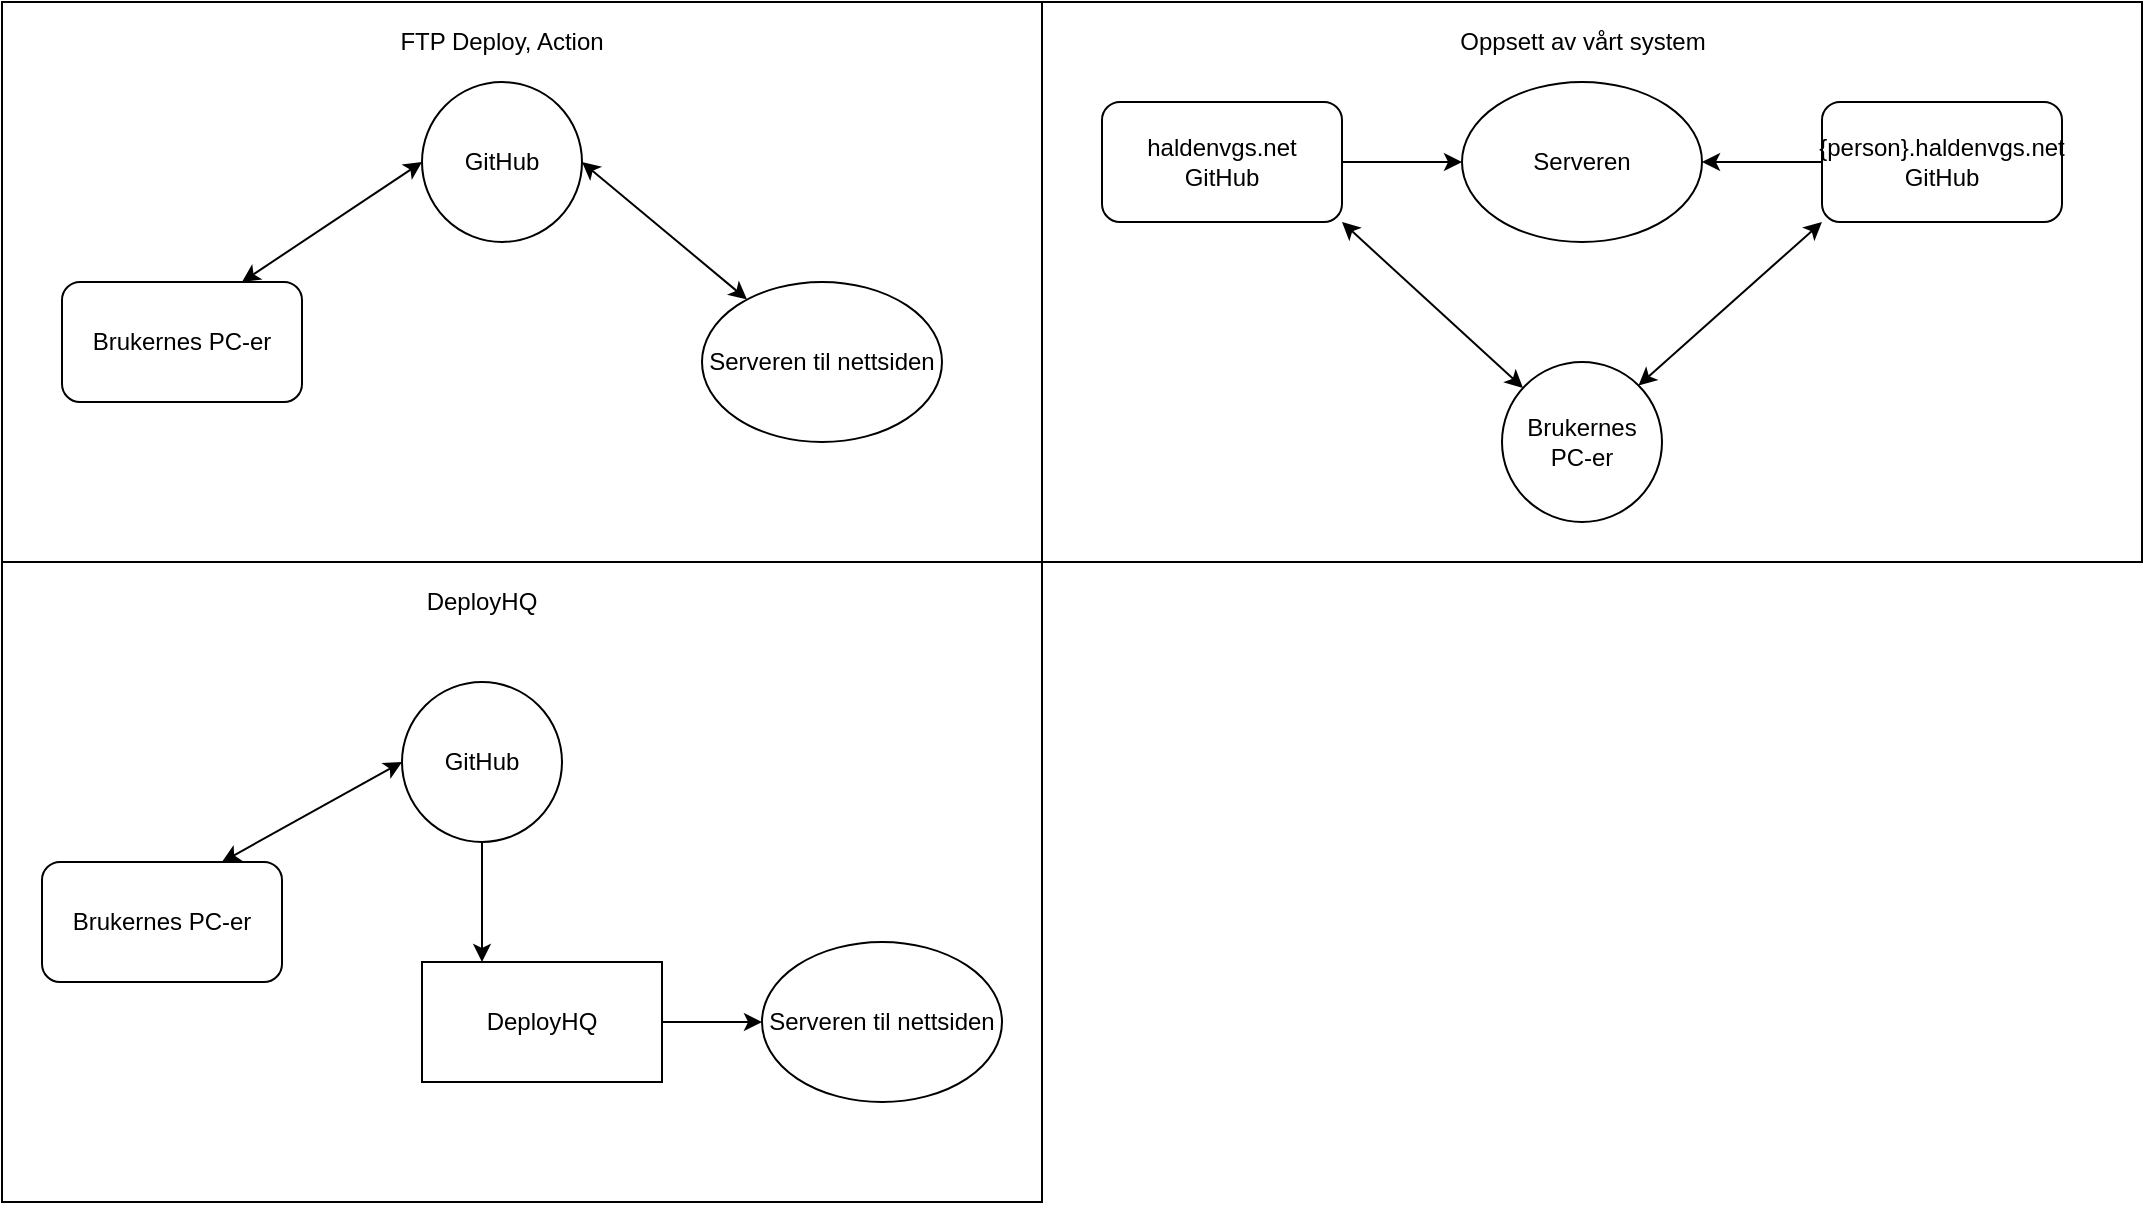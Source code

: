 <mxfile version="14.0.5" type="github">
  <diagram id="y_WF_16KQtRQDIBRnhdE" name="Page-1">
    <mxGraphModel dx="593" dy="313" grid="1" gridSize="10" guides="1" tooltips="1" connect="1" arrows="1" fold="1" page="1" pageScale="1" pageWidth="827" pageHeight="1169" math="0" shadow="0">
      <root>
        <mxCell id="0" />
        <mxCell id="1" parent="0" />
        <mxCell id="7FFGkzslIpYDyRtVSVUZ-22" value="" style="rounded=0;whiteSpace=wrap;html=1;" parent="1" vertex="1">
          <mxGeometry width="520" height="280" as="geometry" />
        </mxCell>
        <mxCell id="7FFGkzslIpYDyRtVSVUZ-19" value="" style="rounded=0;whiteSpace=wrap;html=1;" parent="1" vertex="1">
          <mxGeometry y="280" width="520" height="320" as="geometry" />
        </mxCell>
        <mxCell id="7FFGkzslIpYDyRtVSVUZ-21" value="DeployHQ" style="text;html=1;strokeColor=none;fillColor=none;align=center;verticalAlign=middle;whiteSpace=wrap;rounded=0;" parent="1" vertex="1">
          <mxGeometry x="220" y="290" width="40" height="20" as="geometry" />
        </mxCell>
        <mxCell id="7FFGkzslIpYDyRtVSVUZ-23" value="" style="group" parent="1" vertex="1" connectable="0">
          <mxGeometry x="30" y="40" width="440" height="180" as="geometry" />
        </mxCell>
        <mxCell id="7FFGkzslIpYDyRtVSVUZ-2" value="Brukernes PC-er" style="rounded=1;whiteSpace=wrap;html=1;" parent="7FFGkzslIpYDyRtVSVUZ-23" vertex="1">
          <mxGeometry y="100" width="120" height="60" as="geometry" />
        </mxCell>
        <mxCell id="7FFGkzslIpYDyRtVSVUZ-3" value="Serveren til nettsiden" style="ellipse;whiteSpace=wrap;html=1;" parent="7FFGkzslIpYDyRtVSVUZ-23" vertex="1">
          <mxGeometry x="320" y="100" width="120" height="80" as="geometry" />
        </mxCell>
        <mxCell id="7FFGkzslIpYDyRtVSVUZ-4" value="GitHub" style="ellipse;whiteSpace=wrap;html=1;aspect=fixed;" parent="7FFGkzslIpYDyRtVSVUZ-23" vertex="1">
          <mxGeometry x="180" width="80" height="80" as="geometry" />
        </mxCell>
        <mxCell id="7FFGkzslIpYDyRtVSVUZ-6" value="" style="endArrow=classic;startArrow=classic;html=1;exitX=0.75;exitY=0;exitDx=0;exitDy=0;entryX=0;entryY=0.5;entryDx=0;entryDy=0;" parent="7FFGkzslIpYDyRtVSVUZ-23" source="7FFGkzslIpYDyRtVSVUZ-2" target="7FFGkzslIpYDyRtVSVUZ-4" edge="1">
          <mxGeometry width="50" height="50" relative="1" as="geometry">
            <mxPoint x="80" y="80" as="sourcePoint" />
            <mxPoint x="130" y="30" as="targetPoint" />
          </mxGeometry>
        </mxCell>
        <mxCell id="7FFGkzslIpYDyRtVSVUZ-7" value="" style="endArrow=classic;startArrow=classic;html=1;entryX=1;entryY=0.5;entryDx=0;entryDy=0;" parent="7FFGkzslIpYDyRtVSVUZ-23" source="7FFGkzslIpYDyRtVSVUZ-3" target="7FFGkzslIpYDyRtVSVUZ-4" edge="1">
          <mxGeometry width="50" height="50" relative="1" as="geometry">
            <mxPoint x="250" y="150" as="sourcePoint" />
            <mxPoint x="300" y="100" as="targetPoint" />
          </mxGeometry>
        </mxCell>
        <mxCell id="7FFGkzslIpYDyRtVSVUZ-24" value="" style="group" parent="1" vertex="1" connectable="0">
          <mxGeometry x="20" y="340" width="480" height="210" as="geometry" />
        </mxCell>
        <mxCell id="7FFGkzslIpYDyRtVSVUZ-8" value="Brukernes PC-er" style="rounded=1;whiteSpace=wrap;html=1;" parent="7FFGkzslIpYDyRtVSVUZ-24" vertex="1">
          <mxGeometry y="90" width="120" height="60" as="geometry" />
        </mxCell>
        <mxCell id="7FFGkzslIpYDyRtVSVUZ-9" value="Serveren til nettsiden" style="ellipse;whiteSpace=wrap;html=1;" parent="7FFGkzslIpYDyRtVSVUZ-24" vertex="1">
          <mxGeometry x="360" y="130" width="120" height="80" as="geometry" />
        </mxCell>
        <mxCell id="7FFGkzslIpYDyRtVSVUZ-10" value="GitHub" style="ellipse;whiteSpace=wrap;html=1;aspect=fixed;" parent="7FFGkzslIpYDyRtVSVUZ-24" vertex="1">
          <mxGeometry x="180" width="80" height="80" as="geometry" />
        </mxCell>
        <mxCell id="7FFGkzslIpYDyRtVSVUZ-11" value="" style="endArrow=classic;startArrow=classic;html=1;exitX=0.75;exitY=0;exitDx=0;exitDy=0;entryX=0;entryY=0.5;entryDx=0;entryDy=0;" parent="7FFGkzslIpYDyRtVSVUZ-24" source="7FFGkzslIpYDyRtVSVUZ-8" target="7FFGkzslIpYDyRtVSVUZ-10" edge="1">
          <mxGeometry width="50" height="50" relative="1" as="geometry">
            <mxPoint x="130" y="60" as="sourcePoint" />
            <mxPoint x="180" y="10" as="targetPoint" />
          </mxGeometry>
        </mxCell>
        <mxCell id="7FFGkzslIpYDyRtVSVUZ-15" style="edgeStyle=orthogonalEdgeStyle;rounded=0;orthogonalLoop=1;jettySize=auto;html=1;exitX=1;exitY=0.5;exitDx=0;exitDy=0;entryX=0;entryY=0.5;entryDx=0;entryDy=0;" parent="7FFGkzslIpYDyRtVSVUZ-24" source="7FFGkzslIpYDyRtVSVUZ-13" target="7FFGkzslIpYDyRtVSVUZ-9" edge="1">
          <mxGeometry relative="1" as="geometry" />
        </mxCell>
        <mxCell id="7FFGkzslIpYDyRtVSVUZ-13" value="DeployHQ" style="rounded=0;whiteSpace=wrap;html=1;" parent="7FFGkzslIpYDyRtVSVUZ-24" vertex="1">
          <mxGeometry x="190" y="140" width="120" height="60" as="geometry" />
        </mxCell>
        <mxCell id="7FFGkzslIpYDyRtVSVUZ-14" value="" style="endArrow=classic;html=1;exitX=0.5;exitY=1;exitDx=0;exitDy=0;entryX=0.25;entryY=0;entryDx=0;entryDy=0;" parent="7FFGkzslIpYDyRtVSVUZ-24" source="7FFGkzslIpYDyRtVSVUZ-10" target="7FFGkzslIpYDyRtVSVUZ-13" edge="1">
          <mxGeometry width="50" height="50" relative="1" as="geometry">
            <mxPoint x="200" y="130" as="sourcePoint" />
            <mxPoint x="250" y="80" as="targetPoint" />
          </mxGeometry>
        </mxCell>
        <mxCell id="7FFGkzslIpYDyRtVSVUZ-25" value="FTP Deploy, Action" style="text;html=1;strokeColor=none;fillColor=none;align=center;verticalAlign=middle;whiteSpace=wrap;rounded=0;" parent="1" vertex="1">
          <mxGeometry x="190" y="10" width="120" height="20" as="geometry" />
        </mxCell>
        <mxCell id="lQmjGuHinmiFMPGulIB2-1" value="" style="rounded=0;whiteSpace=wrap;html=1;" parent="1" vertex="1">
          <mxGeometry x="520" width="550" height="280" as="geometry" />
        </mxCell>
        <mxCell id="lQmjGuHinmiFMPGulIB2-14" value="" style="group" parent="1" vertex="1" connectable="0">
          <mxGeometry x="550" y="40" width="480" height="220" as="geometry" />
        </mxCell>
        <mxCell id="lQmjGuHinmiFMPGulIB2-2" value="Serveren" style="ellipse;whiteSpace=wrap;html=1;" parent="lQmjGuHinmiFMPGulIB2-14" vertex="1">
          <mxGeometry x="180" width="120" height="80" as="geometry" />
        </mxCell>
        <mxCell id="lQmjGuHinmiFMPGulIB2-13" style="edgeStyle=orthogonalEdgeStyle;rounded=0;orthogonalLoop=1;jettySize=auto;html=1;exitX=0;exitY=0.5;exitDx=0;exitDy=0;entryX=1;entryY=0.5;entryDx=0;entryDy=0;" parent="lQmjGuHinmiFMPGulIB2-14" source="lQmjGuHinmiFMPGulIB2-3" target="lQmjGuHinmiFMPGulIB2-2" edge="1">
          <mxGeometry relative="1" as="geometry" />
        </mxCell>
        <mxCell id="lQmjGuHinmiFMPGulIB2-3" value="{person}.haldenvgs.net&lt;br&gt;GitHub" style="rounded=1;whiteSpace=wrap;html=1;" parent="lQmjGuHinmiFMPGulIB2-14" vertex="1">
          <mxGeometry x="360" y="10" width="120" height="60" as="geometry" />
        </mxCell>
        <mxCell id="lQmjGuHinmiFMPGulIB2-11" style="edgeStyle=orthogonalEdgeStyle;rounded=0;orthogonalLoop=1;jettySize=auto;html=1;exitX=1;exitY=0.5;exitDx=0;exitDy=0;entryX=0;entryY=0.5;entryDx=0;entryDy=0;" parent="lQmjGuHinmiFMPGulIB2-14" source="lQmjGuHinmiFMPGulIB2-4" target="lQmjGuHinmiFMPGulIB2-2" edge="1">
          <mxGeometry relative="1" as="geometry" />
        </mxCell>
        <mxCell id="lQmjGuHinmiFMPGulIB2-4" value="haldenvgs.net&lt;br&gt;GitHub" style="rounded=1;whiteSpace=wrap;html=1;" parent="lQmjGuHinmiFMPGulIB2-14" vertex="1">
          <mxGeometry y="10" width="120" height="60" as="geometry" />
        </mxCell>
        <mxCell id="lQmjGuHinmiFMPGulIB2-5" value="Brukernes PC-er" style="ellipse;whiteSpace=wrap;html=1;aspect=fixed;" parent="lQmjGuHinmiFMPGulIB2-14" vertex="1">
          <mxGeometry x="200" y="140" width="80" height="80" as="geometry" />
        </mxCell>
        <mxCell id="lQmjGuHinmiFMPGulIB2-6" value="" style="endArrow=classic;startArrow=classic;html=1;entryX=1;entryY=1;entryDx=0;entryDy=0;" parent="lQmjGuHinmiFMPGulIB2-14" source="lQmjGuHinmiFMPGulIB2-5" target="lQmjGuHinmiFMPGulIB2-4" edge="1">
          <mxGeometry width="50" height="50" relative="1" as="geometry">
            <mxPoint x="80" y="150" as="sourcePoint" />
            <mxPoint x="130" y="100" as="targetPoint" />
          </mxGeometry>
        </mxCell>
        <mxCell id="lQmjGuHinmiFMPGulIB2-7" value="" style="endArrow=classic;startArrow=classic;html=1;exitX=1;exitY=0;exitDx=0;exitDy=0;entryX=0;entryY=1;entryDx=0;entryDy=0;" parent="lQmjGuHinmiFMPGulIB2-14" source="lQmjGuHinmiFMPGulIB2-5" target="lQmjGuHinmiFMPGulIB2-3" edge="1">
          <mxGeometry width="50" height="50" relative="1" as="geometry">
            <mxPoint x="340" y="180" as="sourcePoint" />
            <mxPoint x="390" y="130" as="targetPoint" />
          </mxGeometry>
        </mxCell>
        <mxCell id="N8kl3z8OAgdSNbwUKV5s-1" value="Oppsett av vårt system" style="text;html=1;strokeColor=none;fillColor=none;align=center;verticalAlign=middle;whiteSpace=wrap;rounded=0;" vertex="1" parent="1">
          <mxGeometry x="727.5" y="10" width="125" height="20" as="geometry" />
        </mxCell>
      </root>
    </mxGraphModel>
  </diagram>
</mxfile>
